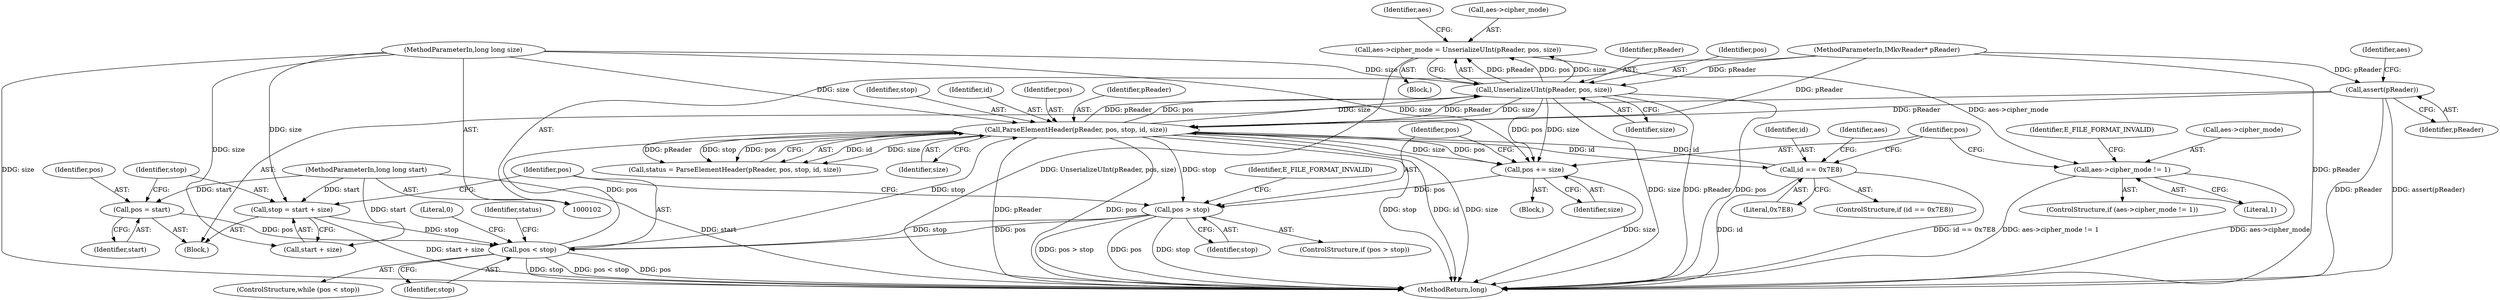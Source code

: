 digraph "0_Android_cc274e2abe8b2a6698a5c47d8aa4bb45f1f9538d_47@pointer" {
"1000149" [label="(Call,aes->cipher_mode = UnserializeUInt(pReader, pos, size))"];
"1000153" [label="(Call,UnserializeUInt(pReader, pos, size))"];
"1000132" [label="(Call,ParseElementHeader(pReader, pos, stop, id, size))"];
"1000108" [label="(Call,assert(pReader))"];
"1000105" [label="(MethodParameterIn,IMkvReader* pReader)"];
"1000123" [label="(Call,pos < stop)"];
"1000113" [label="(Call,pos = start)"];
"1000103" [label="(MethodParameterIn,long long start)"];
"1000169" [label="(Call,pos > stop)"];
"1000165" [label="(Call,pos += size)"];
"1000104" [label="(MethodParameterIn,long long size)"];
"1000117" [label="(Call,stop = start + size)"];
"1000145" [label="(Call,id == 0x7E8)"];
"1000158" [label="(Call,aes->cipher_mode != 1)"];
"1000108" [label="(Call,assert(pReader))"];
"1000105" [label="(MethodParameterIn,IMkvReader* pReader)"];
"1000114" [label="(Identifier,pos)"];
"1000164" [label="(Identifier,E_FILE_FORMAT_INVALID)"];
"1000126" [label="(Block,)"];
"1000124" [label="(Identifier,pos)"];
"1000131" [label="(Identifier,status)"];
"1000171" [label="(Identifier,stop)"];
"1000107" [label="(Block,)"];
"1000118" [label="(Identifier,stop)"];
"1000159" [label="(Call,aes->cipher_mode)"];
"1000149" [label="(Call,aes->cipher_mode = UnserializeUInt(pReader, pos, size))"];
"1000160" [label="(Identifier,aes)"];
"1000169" [label="(Call,pos > stop)"];
"1000134" [label="(Identifier,pos)"];
"1000125" [label="(Identifier,stop)"];
"1000119" [label="(Call,start + size)"];
"1000158" [label="(Call,aes->cipher_mode != 1)"];
"1000156" [label="(Identifier,size)"];
"1000130" [label="(Call,status = ParseElementHeader(pReader, pos, stop, id, size))"];
"1000176" [label="(MethodReturn,long)"];
"1000151" [label="(Identifier,aes)"];
"1000150" [label="(Call,aes->cipher_mode)"];
"1000133" [label="(Identifier,pReader)"];
"1000166" [label="(Identifier,pos)"];
"1000162" [label="(Literal,1)"];
"1000135" [label="(Identifier,stop)"];
"1000165" [label="(Call,pos += size)"];
"1000117" [label="(Call,stop = start + size)"];
"1000154" [label="(Identifier,pReader)"];
"1000123" [label="(Call,pos < stop)"];
"1000122" [label="(ControlStructure,while (pos < stop))"];
"1000145" [label="(Call,id == 0x7E8)"];
"1000148" [label="(Block,)"];
"1000109" [label="(Identifier,pReader)"];
"1000170" [label="(Identifier,pos)"];
"1000167" [label="(Identifier,size)"];
"1000147" [label="(Literal,0x7E8)"];
"1000153" [label="(Call,UnserializeUInt(pReader, pos, size))"];
"1000173" [label="(Identifier,E_FILE_FORMAT_INVALID)"];
"1000168" [label="(ControlStructure,if (pos > stop))"];
"1000104" [label="(MethodParameterIn,long long size)"];
"1000115" [label="(Identifier,start)"];
"1000103" [label="(MethodParameterIn,long long start)"];
"1000157" [label="(ControlStructure,if (aes->cipher_mode != 1))"];
"1000111" [label="(Identifier,aes)"];
"1000144" [label="(ControlStructure,if (id == 0x7E8))"];
"1000175" [label="(Literal,0)"];
"1000132" [label="(Call,ParseElementHeader(pReader, pos, stop, id, size))"];
"1000146" [label="(Identifier,id)"];
"1000137" [label="(Identifier,size)"];
"1000113" [label="(Call,pos = start)"];
"1000136" [label="(Identifier,id)"];
"1000155" [label="(Identifier,pos)"];
"1000149" -> "1000148"  [label="AST: "];
"1000149" -> "1000153"  [label="CFG: "];
"1000150" -> "1000149"  [label="AST: "];
"1000153" -> "1000149"  [label="AST: "];
"1000160" -> "1000149"  [label="CFG: "];
"1000149" -> "1000176"  [label="DDG: UnserializeUInt(pReader, pos, size)"];
"1000153" -> "1000149"  [label="DDG: pReader"];
"1000153" -> "1000149"  [label="DDG: pos"];
"1000153" -> "1000149"  [label="DDG: size"];
"1000149" -> "1000158"  [label="DDG: aes->cipher_mode"];
"1000153" -> "1000156"  [label="CFG: "];
"1000154" -> "1000153"  [label="AST: "];
"1000155" -> "1000153"  [label="AST: "];
"1000156" -> "1000153"  [label="AST: "];
"1000153" -> "1000176"  [label="DDG: pReader"];
"1000153" -> "1000176"  [label="DDG: size"];
"1000153" -> "1000176"  [label="DDG: pos"];
"1000153" -> "1000132"  [label="DDG: pReader"];
"1000153" -> "1000132"  [label="DDG: size"];
"1000132" -> "1000153"  [label="DDG: pReader"];
"1000132" -> "1000153"  [label="DDG: pos"];
"1000132" -> "1000153"  [label="DDG: size"];
"1000105" -> "1000153"  [label="DDG: pReader"];
"1000104" -> "1000153"  [label="DDG: size"];
"1000153" -> "1000165"  [label="DDG: size"];
"1000153" -> "1000165"  [label="DDG: pos"];
"1000132" -> "1000130"  [label="AST: "];
"1000132" -> "1000137"  [label="CFG: "];
"1000133" -> "1000132"  [label="AST: "];
"1000134" -> "1000132"  [label="AST: "];
"1000135" -> "1000132"  [label="AST: "];
"1000136" -> "1000132"  [label="AST: "];
"1000137" -> "1000132"  [label="AST: "];
"1000130" -> "1000132"  [label="CFG: "];
"1000132" -> "1000176"  [label="DDG: pReader"];
"1000132" -> "1000176"  [label="DDG: pos"];
"1000132" -> "1000176"  [label="DDG: stop"];
"1000132" -> "1000176"  [label="DDG: id"];
"1000132" -> "1000176"  [label="DDG: size"];
"1000132" -> "1000130"  [label="DDG: id"];
"1000132" -> "1000130"  [label="DDG: size"];
"1000132" -> "1000130"  [label="DDG: pReader"];
"1000132" -> "1000130"  [label="DDG: stop"];
"1000132" -> "1000130"  [label="DDG: pos"];
"1000108" -> "1000132"  [label="DDG: pReader"];
"1000105" -> "1000132"  [label="DDG: pReader"];
"1000123" -> "1000132"  [label="DDG: pos"];
"1000123" -> "1000132"  [label="DDG: stop"];
"1000145" -> "1000132"  [label="DDG: id"];
"1000104" -> "1000132"  [label="DDG: size"];
"1000132" -> "1000145"  [label="DDG: id"];
"1000132" -> "1000165"  [label="DDG: size"];
"1000132" -> "1000165"  [label="DDG: pos"];
"1000132" -> "1000169"  [label="DDG: stop"];
"1000108" -> "1000107"  [label="AST: "];
"1000108" -> "1000109"  [label="CFG: "];
"1000109" -> "1000108"  [label="AST: "];
"1000111" -> "1000108"  [label="CFG: "];
"1000108" -> "1000176"  [label="DDG: assert(pReader)"];
"1000108" -> "1000176"  [label="DDG: pReader"];
"1000105" -> "1000108"  [label="DDG: pReader"];
"1000105" -> "1000102"  [label="AST: "];
"1000105" -> "1000176"  [label="DDG: pReader"];
"1000123" -> "1000122"  [label="AST: "];
"1000123" -> "1000125"  [label="CFG: "];
"1000124" -> "1000123"  [label="AST: "];
"1000125" -> "1000123"  [label="AST: "];
"1000131" -> "1000123"  [label="CFG: "];
"1000175" -> "1000123"  [label="CFG: "];
"1000123" -> "1000176"  [label="DDG: stop"];
"1000123" -> "1000176"  [label="DDG: pos < stop"];
"1000123" -> "1000176"  [label="DDG: pos"];
"1000113" -> "1000123"  [label="DDG: pos"];
"1000169" -> "1000123"  [label="DDG: pos"];
"1000169" -> "1000123"  [label="DDG: stop"];
"1000117" -> "1000123"  [label="DDG: stop"];
"1000113" -> "1000107"  [label="AST: "];
"1000113" -> "1000115"  [label="CFG: "];
"1000114" -> "1000113"  [label="AST: "];
"1000115" -> "1000113"  [label="AST: "];
"1000118" -> "1000113"  [label="CFG: "];
"1000103" -> "1000113"  [label="DDG: start"];
"1000103" -> "1000102"  [label="AST: "];
"1000103" -> "1000176"  [label="DDG: start"];
"1000103" -> "1000117"  [label="DDG: start"];
"1000103" -> "1000119"  [label="DDG: start"];
"1000169" -> "1000168"  [label="AST: "];
"1000169" -> "1000171"  [label="CFG: "];
"1000170" -> "1000169"  [label="AST: "];
"1000171" -> "1000169"  [label="AST: "];
"1000124" -> "1000169"  [label="CFG: "];
"1000173" -> "1000169"  [label="CFG: "];
"1000169" -> "1000176"  [label="DDG: pos > stop"];
"1000169" -> "1000176"  [label="DDG: pos"];
"1000169" -> "1000176"  [label="DDG: stop"];
"1000165" -> "1000169"  [label="DDG: pos"];
"1000165" -> "1000126"  [label="AST: "];
"1000165" -> "1000167"  [label="CFG: "];
"1000166" -> "1000165"  [label="AST: "];
"1000167" -> "1000165"  [label="AST: "];
"1000170" -> "1000165"  [label="CFG: "];
"1000165" -> "1000176"  [label="DDG: size"];
"1000104" -> "1000165"  [label="DDG: size"];
"1000104" -> "1000102"  [label="AST: "];
"1000104" -> "1000176"  [label="DDG: size"];
"1000104" -> "1000117"  [label="DDG: size"];
"1000104" -> "1000119"  [label="DDG: size"];
"1000117" -> "1000107"  [label="AST: "];
"1000117" -> "1000119"  [label="CFG: "];
"1000118" -> "1000117"  [label="AST: "];
"1000119" -> "1000117"  [label="AST: "];
"1000124" -> "1000117"  [label="CFG: "];
"1000117" -> "1000176"  [label="DDG: start + size"];
"1000145" -> "1000144"  [label="AST: "];
"1000145" -> "1000147"  [label="CFG: "];
"1000146" -> "1000145"  [label="AST: "];
"1000147" -> "1000145"  [label="AST: "];
"1000151" -> "1000145"  [label="CFG: "];
"1000166" -> "1000145"  [label="CFG: "];
"1000145" -> "1000176"  [label="DDG: id"];
"1000145" -> "1000176"  [label="DDG: id == 0x7E8"];
"1000158" -> "1000157"  [label="AST: "];
"1000158" -> "1000162"  [label="CFG: "];
"1000159" -> "1000158"  [label="AST: "];
"1000162" -> "1000158"  [label="AST: "];
"1000164" -> "1000158"  [label="CFG: "];
"1000166" -> "1000158"  [label="CFG: "];
"1000158" -> "1000176"  [label="DDG: aes->cipher_mode"];
"1000158" -> "1000176"  [label="DDG: aes->cipher_mode != 1"];
}
